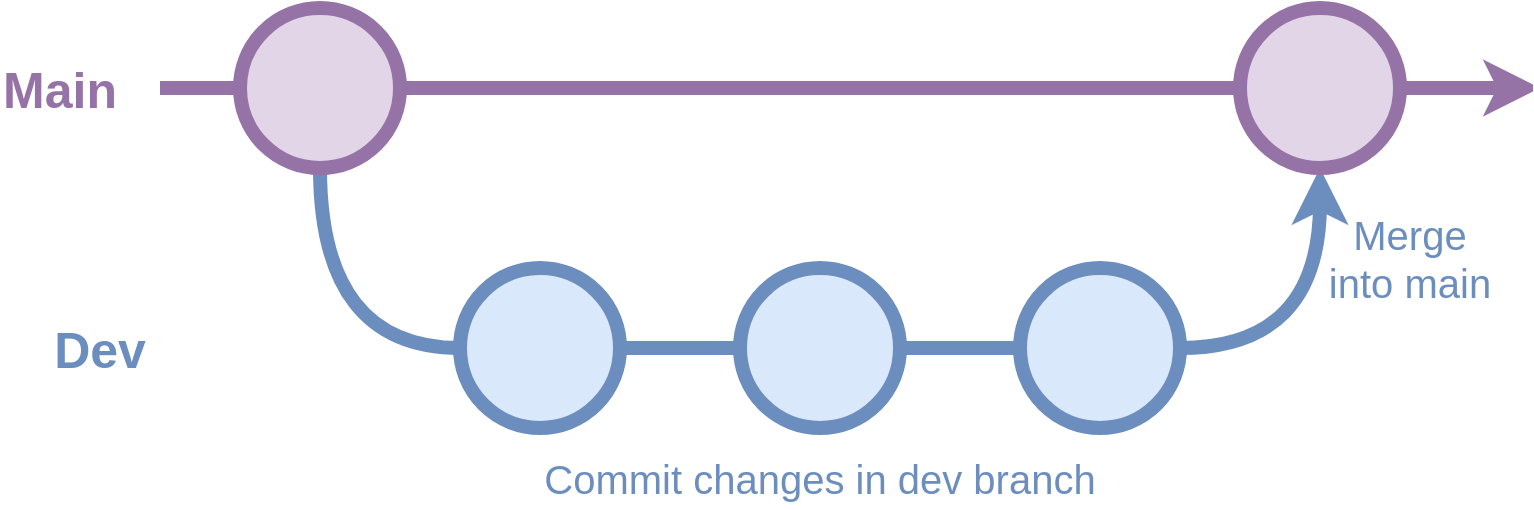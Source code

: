 <mxfile version="26.2.10">
  <diagram name="Page-1" id="DBs-8sSc_fRhNvEPYCK0">
    <mxGraphModel dx="1428" dy="921" grid="1" gridSize="10" guides="1" tooltips="1" connect="1" arrows="1" fold="1" page="1" pageScale="1" pageWidth="827" pageHeight="1169" math="0" shadow="0">
      <root>
        <mxCell id="0" />
        <mxCell id="1" parent="0" />
        <mxCell id="h6AoDJ-SpDLJHnTvePTX-6" style="edgeStyle=orthogonalEdgeStyle;rounded=0;orthogonalLoop=1;jettySize=auto;html=1;exitX=0.5;exitY=1;exitDx=0;exitDy=0;entryX=0;entryY=0.5;entryDx=0;entryDy=0;curved=1;endArrow=none;startFill=0;strokeColor=#6C8EBF;strokeWidth=7;" edge="1" parent="1" source="h6AoDJ-SpDLJHnTvePTX-1" target="h6AoDJ-SpDLJHnTvePTX-5">
          <mxGeometry relative="1" as="geometry" />
        </mxCell>
        <mxCell id="h6AoDJ-SpDLJHnTvePTX-19" style="edgeStyle=orthogonalEdgeStyle;shape=connector;curved=1;rounded=0;orthogonalLoop=1;jettySize=auto;html=1;exitX=1;exitY=0.5;exitDx=0;exitDy=0;entryX=0;entryY=0.5;entryDx=0;entryDy=0;strokeColor=#9673A6;strokeWidth=7;align=center;verticalAlign=middle;fontFamily=Helvetica;fontSize=11;fontColor=default;labelBackgroundColor=default;startFill=0;endArrow=none;" edge="1" parent="1" source="h6AoDJ-SpDLJHnTvePTX-1" target="h6AoDJ-SpDLJHnTvePTX-15">
          <mxGeometry relative="1" as="geometry" />
        </mxCell>
        <mxCell id="h6AoDJ-SpDLJHnTvePTX-23" style="edgeStyle=orthogonalEdgeStyle;shape=connector;curved=1;rounded=0;orthogonalLoop=1;jettySize=auto;html=1;exitX=0;exitY=0.5;exitDx=0;exitDy=0;strokeColor=#9673A6;strokeWidth=7;align=center;verticalAlign=middle;fontFamily=Helvetica;fontSize=11;fontColor=default;labelBackgroundColor=default;startFill=0;endArrow=none;" edge="1" parent="1" source="h6AoDJ-SpDLJHnTvePTX-1">
          <mxGeometry relative="1" as="geometry">
            <mxPoint x="100" y="310" as="targetPoint" />
          </mxGeometry>
        </mxCell>
        <mxCell id="h6AoDJ-SpDLJHnTvePTX-1" value="" style="ellipse;whiteSpace=wrap;html=1;aspect=fixed;fillColor=#e1d5e7;strokeColor=#9673a6;strokeWidth=7;" vertex="1" parent="1">
          <mxGeometry x="140" y="270" width="80" height="80" as="geometry" />
        </mxCell>
        <mxCell id="h6AoDJ-SpDLJHnTvePTX-11" style="edgeStyle=orthogonalEdgeStyle;shape=connector;curved=1;rounded=0;orthogonalLoop=1;jettySize=auto;html=1;exitX=1;exitY=0.5;exitDx=0;exitDy=0;entryX=0;entryY=0.5;entryDx=0;entryDy=0;strokeColor=#6C8EBF;strokeWidth=7;align=center;verticalAlign=middle;fontFamily=Helvetica;fontSize=11;fontColor=default;labelBackgroundColor=default;startFill=0;endArrow=none;" edge="1" parent="1" source="h6AoDJ-SpDLJHnTvePTX-5" target="h6AoDJ-SpDLJHnTvePTX-10">
          <mxGeometry relative="1" as="geometry" />
        </mxCell>
        <mxCell id="h6AoDJ-SpDLJHnTvePTX-5" value="" style="ellipse;whiteSpace=wrap;html=1;aspect=fixed;fillColor=#dae8fc;strokeColor=#6c8ebf;strokeWidth=7;" vertex="1" parent="1">
          <mxGeometry x="250" y="400" width="80" height="80" as="geometry" />
        </mxCell>
        <mxCell id="h6AoDJ-SpDLJHnTvePTX-7" value="Main" style="text;html=1;align=center;verticalAlign=middle;whiteSpace=wrap;rounded=0;fontSize=25;fontStyle=1;fontColor=#9673A6;" vertex="1" parent="1">
          <mxGeometry x="20" y="295" width="60" height="30" as="geometry" />
        </mxCell>
        <mxCell id="h6AoDJ-SpDLJHnTvePTX-8" value="Dev" style="text;html=1;align=center;verticalAlign=middle;whiteSpace=wrap;rounded=0;fontSize=25;fontStyle=1;fontColor=#6C8EBF;" vertex="1" parent="1">
          <mxGeometry x="40" y="425" width="60" height="30" as="geometry" />
        </mxCell>
        <mxCell id="h6AoDJ-SpDLJHnTvePTX-13" style="edgeStyle=orthogonalEdgeStyle;shape=connector;curved=1;rounded=0;orthogonalLoop=1;jettySize=auto;html=1;exitX=1;exitY=0.5;exitDx=0;exitDy=0;entryX=0;entryY=0.5;entryDx=0;entryDy=0;strokeColor=#6C8EBF;strokeWidth=7;align=center;verticalAlign=middle;fontFamily=Helvetica;fontSize=11;fontColor=default;labelBackgroundColor=default;startFill=0;endArrow=none;" edge="1" parent="1" source="h6AoDJ-SpDLJHnTvePTX-10" target="h6AoDJ-SpDLJHnTvePTX-12">
          <mxGeometry relative="1" as="geometry" />
        </mxCell>
        <mxCell id="h6AoDJ-SpDLJHnTvePTX-10" value="" style="ellipse;whiteSpace=wrap;html=1;aspect=fixed;fillColor=#dae8fc;strokeColor=#6c8ebf;strokeWidth=7;" vertex="1" parent="1">
          <mxGeometry x="390" y="400" width="80" height="80" as="geometry" />
        </mxCell>
        <mxCell id="h6AoDJ-SpDLJHnTvePTX-16" style="edgeStyle=orthogonalEdgeStyle;shape=connector;curved=1;rounded=0;orthogonalLoop=1;jettySize=auto;html=1;exitX=1;exitY=0.5;exitDx=0;exitDy=0;entryX=0.5;entryY=1;entryDx=0;entryDy=0;strokeColor=#6C8EBF;strokeWidth=7;align=center;verticalAlign=middle;fontFamily=Helvetica;fontSize=11;fontColor=default;labelBackgroundColor=default;startFill=0;endArrow=classic;endFill=1;" edge="1" parent="1" source="h6AoDJ-SpDLJHnTvePTX-12" target="h6AoDJ-SpDLJHnTvePTX-15">
          <mxGeometry relative="1" as="geometry" />
        </mxCell>
        <mxCell id="h6AoDJ-SpDLJHnTvePTX-12" value="" style="ellipse;whiteSpace=wrap;html=1;aspect=fixed;fillColor=#dae8fc;strokeColor=#6c8ebf;strokeWidth=7;" vertex="1" parent="1">
          <mxGeometry x="530" y="400" width="80" height="80" as="geometry" />
        </mxCell>
        <mxCell id="h6AoDJ-SpDLJHnTvePTX-14" value="Commit changes in dev branch" style="text;html=1;align=center;verticalAlign=middle;whiteSpace=wrap;rounded=0;fontSize=20;fontStyle=0;fontColor=#6C8EBF;" vertex="1" parent="1">
          <mxGeometry x="275" y="490" width="310" height="30" as="geometry" />
        </mxCell>
        <mxCell id="h6AoDJ-SpDLJHnTvePTX-20" style="edgeStyle=orthogonalEdgeStyle;shape=connector;curved=1;rounded=0;orthogonalLoop=1;jettySize=auto;html=1;exitX=1;exitY=0.5;exitDx=0;exitDy=0;strokeColor=#9673A6;strokeWidth=7;align=center;verticalAlign=middle;fontFamily=Helvetica;fontSize=11;fontColor=default;labelBackgroundColor=default;startFill=0;endArrow=classic;endFill=1;" edge="1" parent="1" source="h6AoDJ-SpDLJHnTvePTX-15">
          <mxGeometry relative="1" as="geometry">
            <mxPoint x="790" y="310" as="targetPoint" />
          </mxGeometry>
        </mxCell>
        <mxCell id="h6AoDJ-SpDLJHnTvePTX-15" value="" style="ellipse;whiteSpace=wrap;html=1;aspect=fixed;fillColor=#e1d5e7;strokeColor=#9673a6;strokeWidth=7;" vertex="1" parent="1">
          <mxGeometry x="640" y="270" width="80" height="80" as="geometry" />
        </mxCell>
        <mxCell id="h6AoDJ-SpDLJHnTvePTX-18" value="Merge into main" style="text;html=1;align=center;verticalAlign=middle;whiteSpace=wrap;rounded=0;fontSize=20;fontStyle=0;fontColor=#6C8EBF;" vertex="1" parent="1">
          <mxGeometry x="680" y="380" width="90" height="30" as="geometry" />
        </mxCell>
      </root>
    </mxGraphModel>
  </diagram>
</mxfile>
